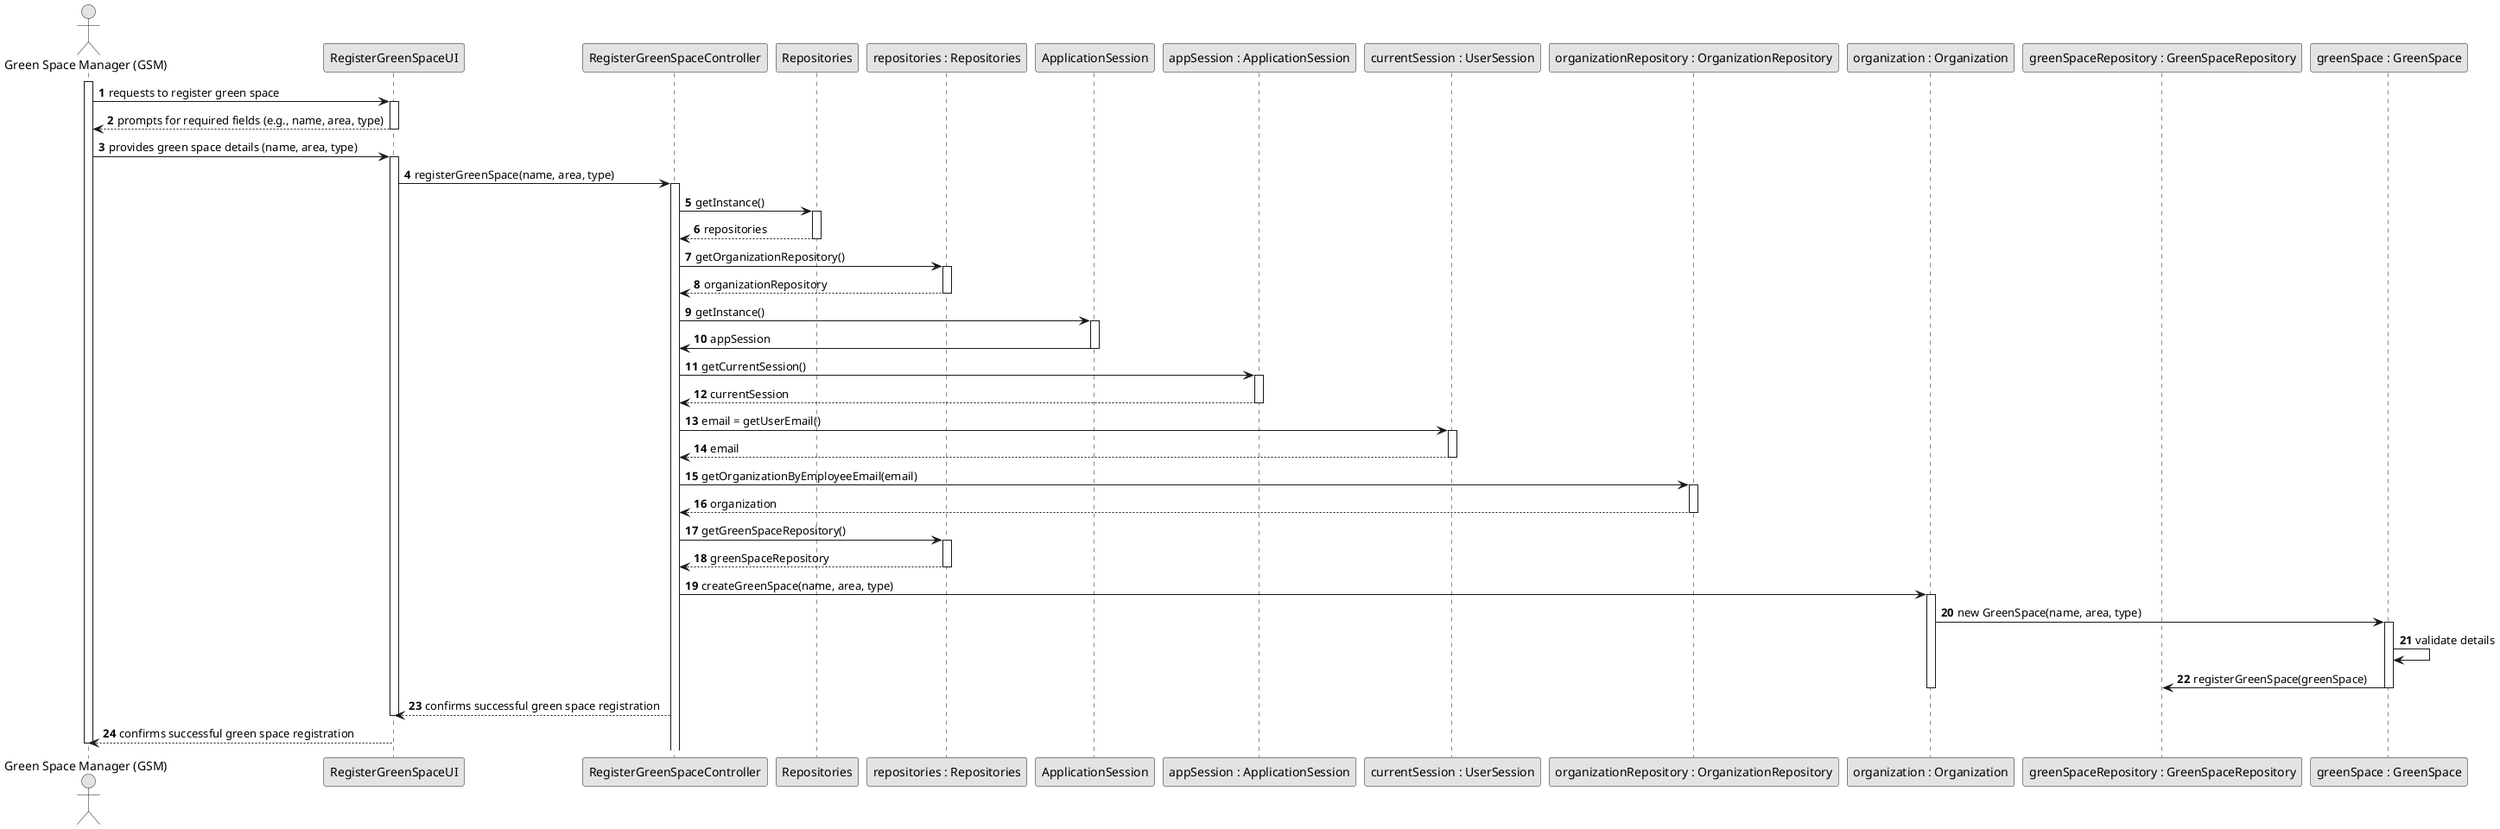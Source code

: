 @startuml
skinparam monochrome true
skinparam packageStyle rectangle
skinparam shadowing false

autonumber

actor "Green Space Manager (GSM)" as GSM
participant "RegisterGreenSpaceUI" as UI
participant "RegisterGreenSpaceController" as CTRL
participant "Repositories" as RepositorySingleton
participant "repositories : Repositories" as PLAT
participant "ApplicationSession" as _APP
participant "appSession : ApplicationSession" as APP
participant "currentSession : UserSession" as SESSAO
participant "organizationRepository : OrganizationRepository" as OrganizationRepository
participant "organization : Organization" as ORGANIZATION
participant "greenSpaceRepository : GreenSpaceRepository" as GreenSpaceRepository
participant "greenSpace : GreenSpace" as GREENSPACE

activate GSM

    GSM -> UI : requests to register green space
    activate UI

        UI --> GSM : prompts for required fields (e.g., name, area, type)
    deactivate UI

    GSM -> UI : provides green space details (name, area, type)
    activate UI

        UI -> CTRL : registerGreenSpace(name, area, type)
        activate CTRL

            CTRL -> RepositorySingleton : getInstance()
            activate RepositorySingleton

                RepositorySingleton --> CTRL : repositories
            deactivate RepositorySingleton

            CTRL -> PLAT : getOrganizationRepository()
            activate PLAT

                PLAT --> CTRL : organizationRepository
            deactivate PLAT

            CTRL -> _APP: getInstance()
            activate _APP
                _APP -> CTRL: appSession
            deactivate _APP

            CTRL -> APP: getCurrentSession()
            activate APP

                APP --> CTRL: currentSession
            deactivate APP

            CTRL -> SESSAO: email = getUserEmail()
            activate SESSAO

                SESSAO --> CTRL: email
            deactivate SESSAO

            CTRL -> OrganizationRepository : getOrganizationByEmployeeEmail(email)
            activate OrganizationRepository

                OrganizationRepository --> CTRL : organization
            deactivate OrganizationRepository

            CTRL -> PLAT : getGreenSpaceRepository()
            activate PLAT

                PLAT --> CTRL : greenSpaceRepository
            deactivate PLAT

            CTRL -> ORGANIZATION : createGreenSpace(name, area, type)
            activate ORGANIZATION

                ORGANIZATION -> GREENSPACE : new GreenSpace(name, area, type)
                activate GREENSPACE

                    GREENSPACE -> GREENSPACE : validate details
                    GREENSPACE -> GreenSpaceRepository : registerGreenSpace(greenSpace)
                deactivate GREENSPACE

            deactivate ORGANIZATION

            CTRL --> UI : confirms successful green space registration
    deactivate UI

    UI --> GSM : confirms successful green space registration

deactivate GSM

@enduml
